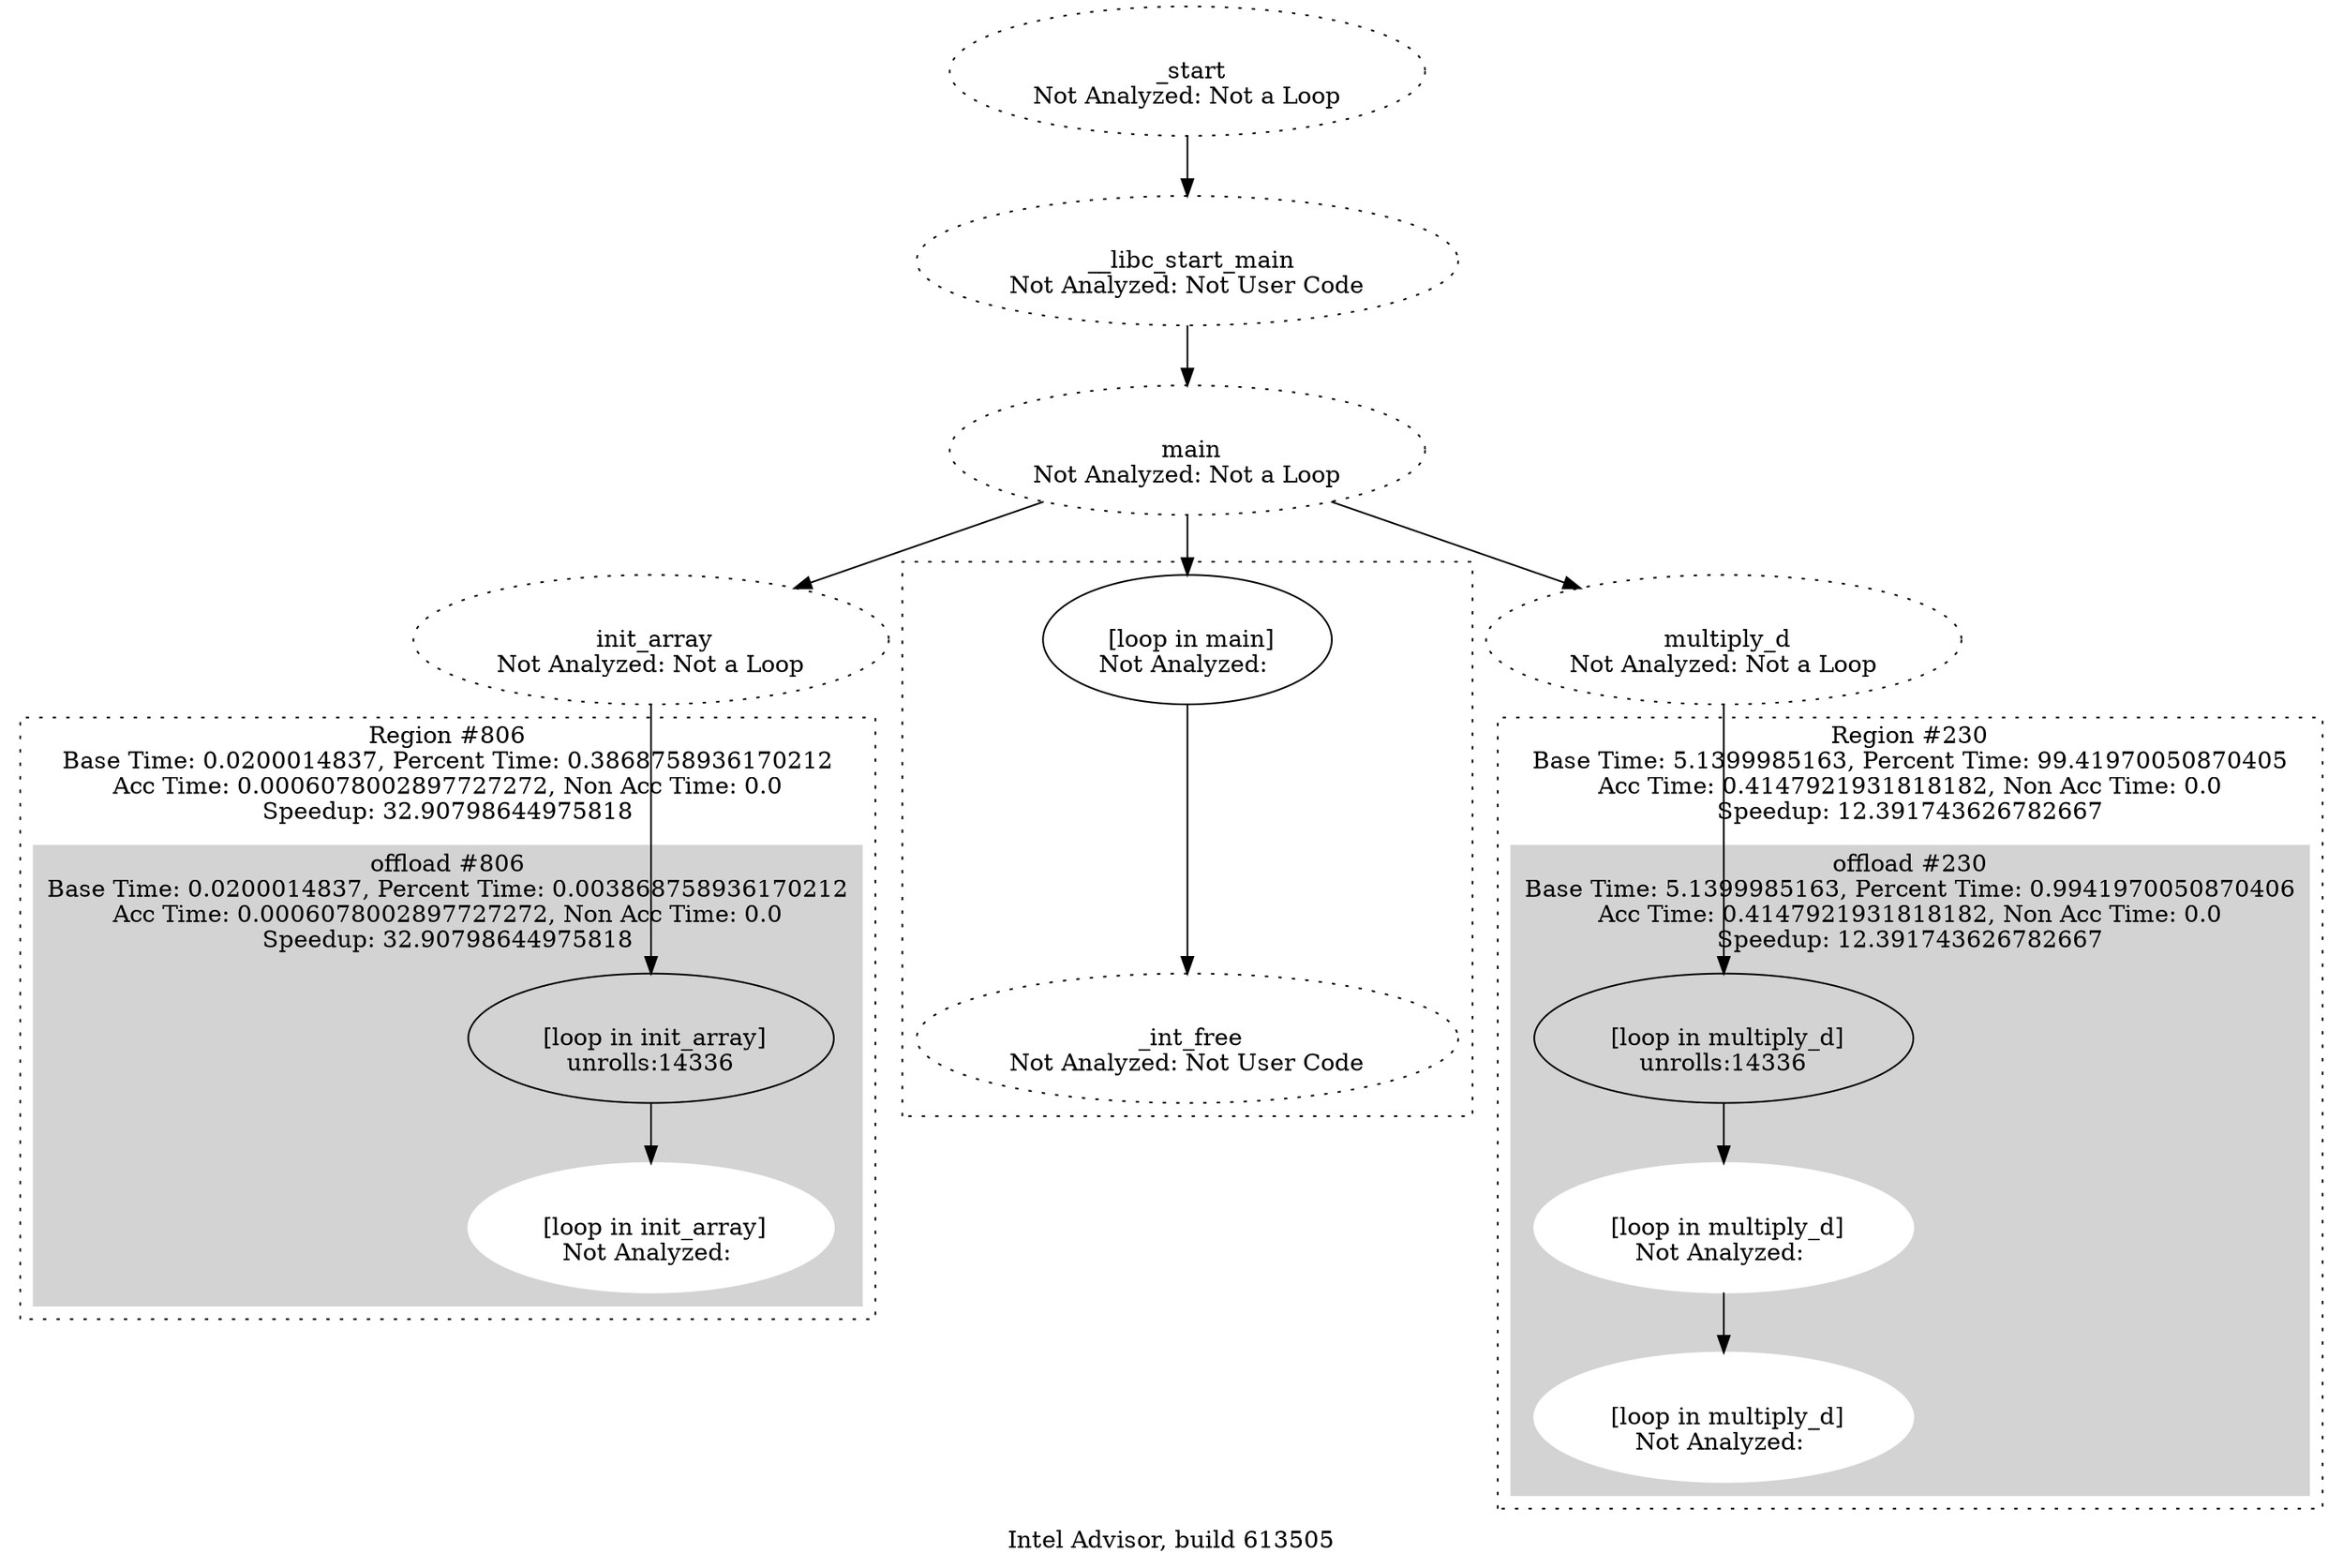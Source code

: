 digraph G {

		2 [label="\n _start\nNot Analyzed: Not a Loop", style=dotted]
	2 -> 30
		30 [label="\n __libc_start_main\nNot Analyzed: Not User Code", style=dotted]
	30 -> 8
		8 [label="\n main\nNot Analyzed: Not a Loop", style=dotted]
	8 -> 32
	8 -> 38
		38 [label="\n multiply_d\nNot Analyzed: Not a Loop", style=dotted]
	subgraph cluster_loopnest_39 {
		graph [style=dotted];
		39
		label = "Region #230\nBase Time: 5.1399985163, Percent Time: 99.41970050870405\nAcc Time: 0.4147921931818182, Non Acc Time: 0.0\nSpeedup: 12.391743626782667";
	subgraph cluster_0_0 {
		style=filled;
		color=lightgrey;
		node [style=filled, color=white];
		39
		39 [label="\n [loop in multiply_d]\nunrolls:14336"]
		39 -> 40
		40 [label="\n [loop in multiply_d]\nNot Analyzed: "]
		40 -> 23
		23 [label="\n [loop in multiply_d]\nNot Analyzed: "]
		label = "offload #230\nBase Time: 5.1399985163, Percent Time: 0.9941970050870406\nAcc Time: 0.4147921931818182, Non Acc Time: 0.0\nSpeedup: 12.391743626782667";
	}

	}
	38 -> 39
		32 [label="\n init_array\nNot Analyzed: Not a Loop", style=dotted]
	subgraph cluster_loopnest_36 {
		graph [style=dotted];
		36
		label = "Region #806\nBase Time: 0.0200014837, Percent Time: 0.3868758936170212\nAcc Time: 0.0006078002897727272, Non Acc Time: 0.0\nSpeedup: 32.90798644975818";
	subgraph cluster_1_0 {
		style=filled;
		color=lightgrey;
		node [style=filled, color=white];
		36
		36 [label="\n [loop in init_array]\nunrolls:14336"]
		36 -> 7
		7 [label="\n [loop in init_array]\nNot Analyzed: "]
		label = "offload #806\nBase Time: 0.0200014837, Percent Time: 0.003868758936170212\nAcc Time: 0.0006078002897727272, Non Acc Time: 0.0\nSpeedup: 32.90798644975818";
	}

	}
	32 -> 36
	subgraph cluster_loopnest_24 {
		graph [style=dotted];

		24 [label="\n [loop in main]\nNot Analyzed: "]
	24 -> 25
		25 [label="\n _int_free\nNot Analyzed: Not User Code", style=dotted]
	}
	8 -> 24
	label="Intel Advisor, build 613505";

}
